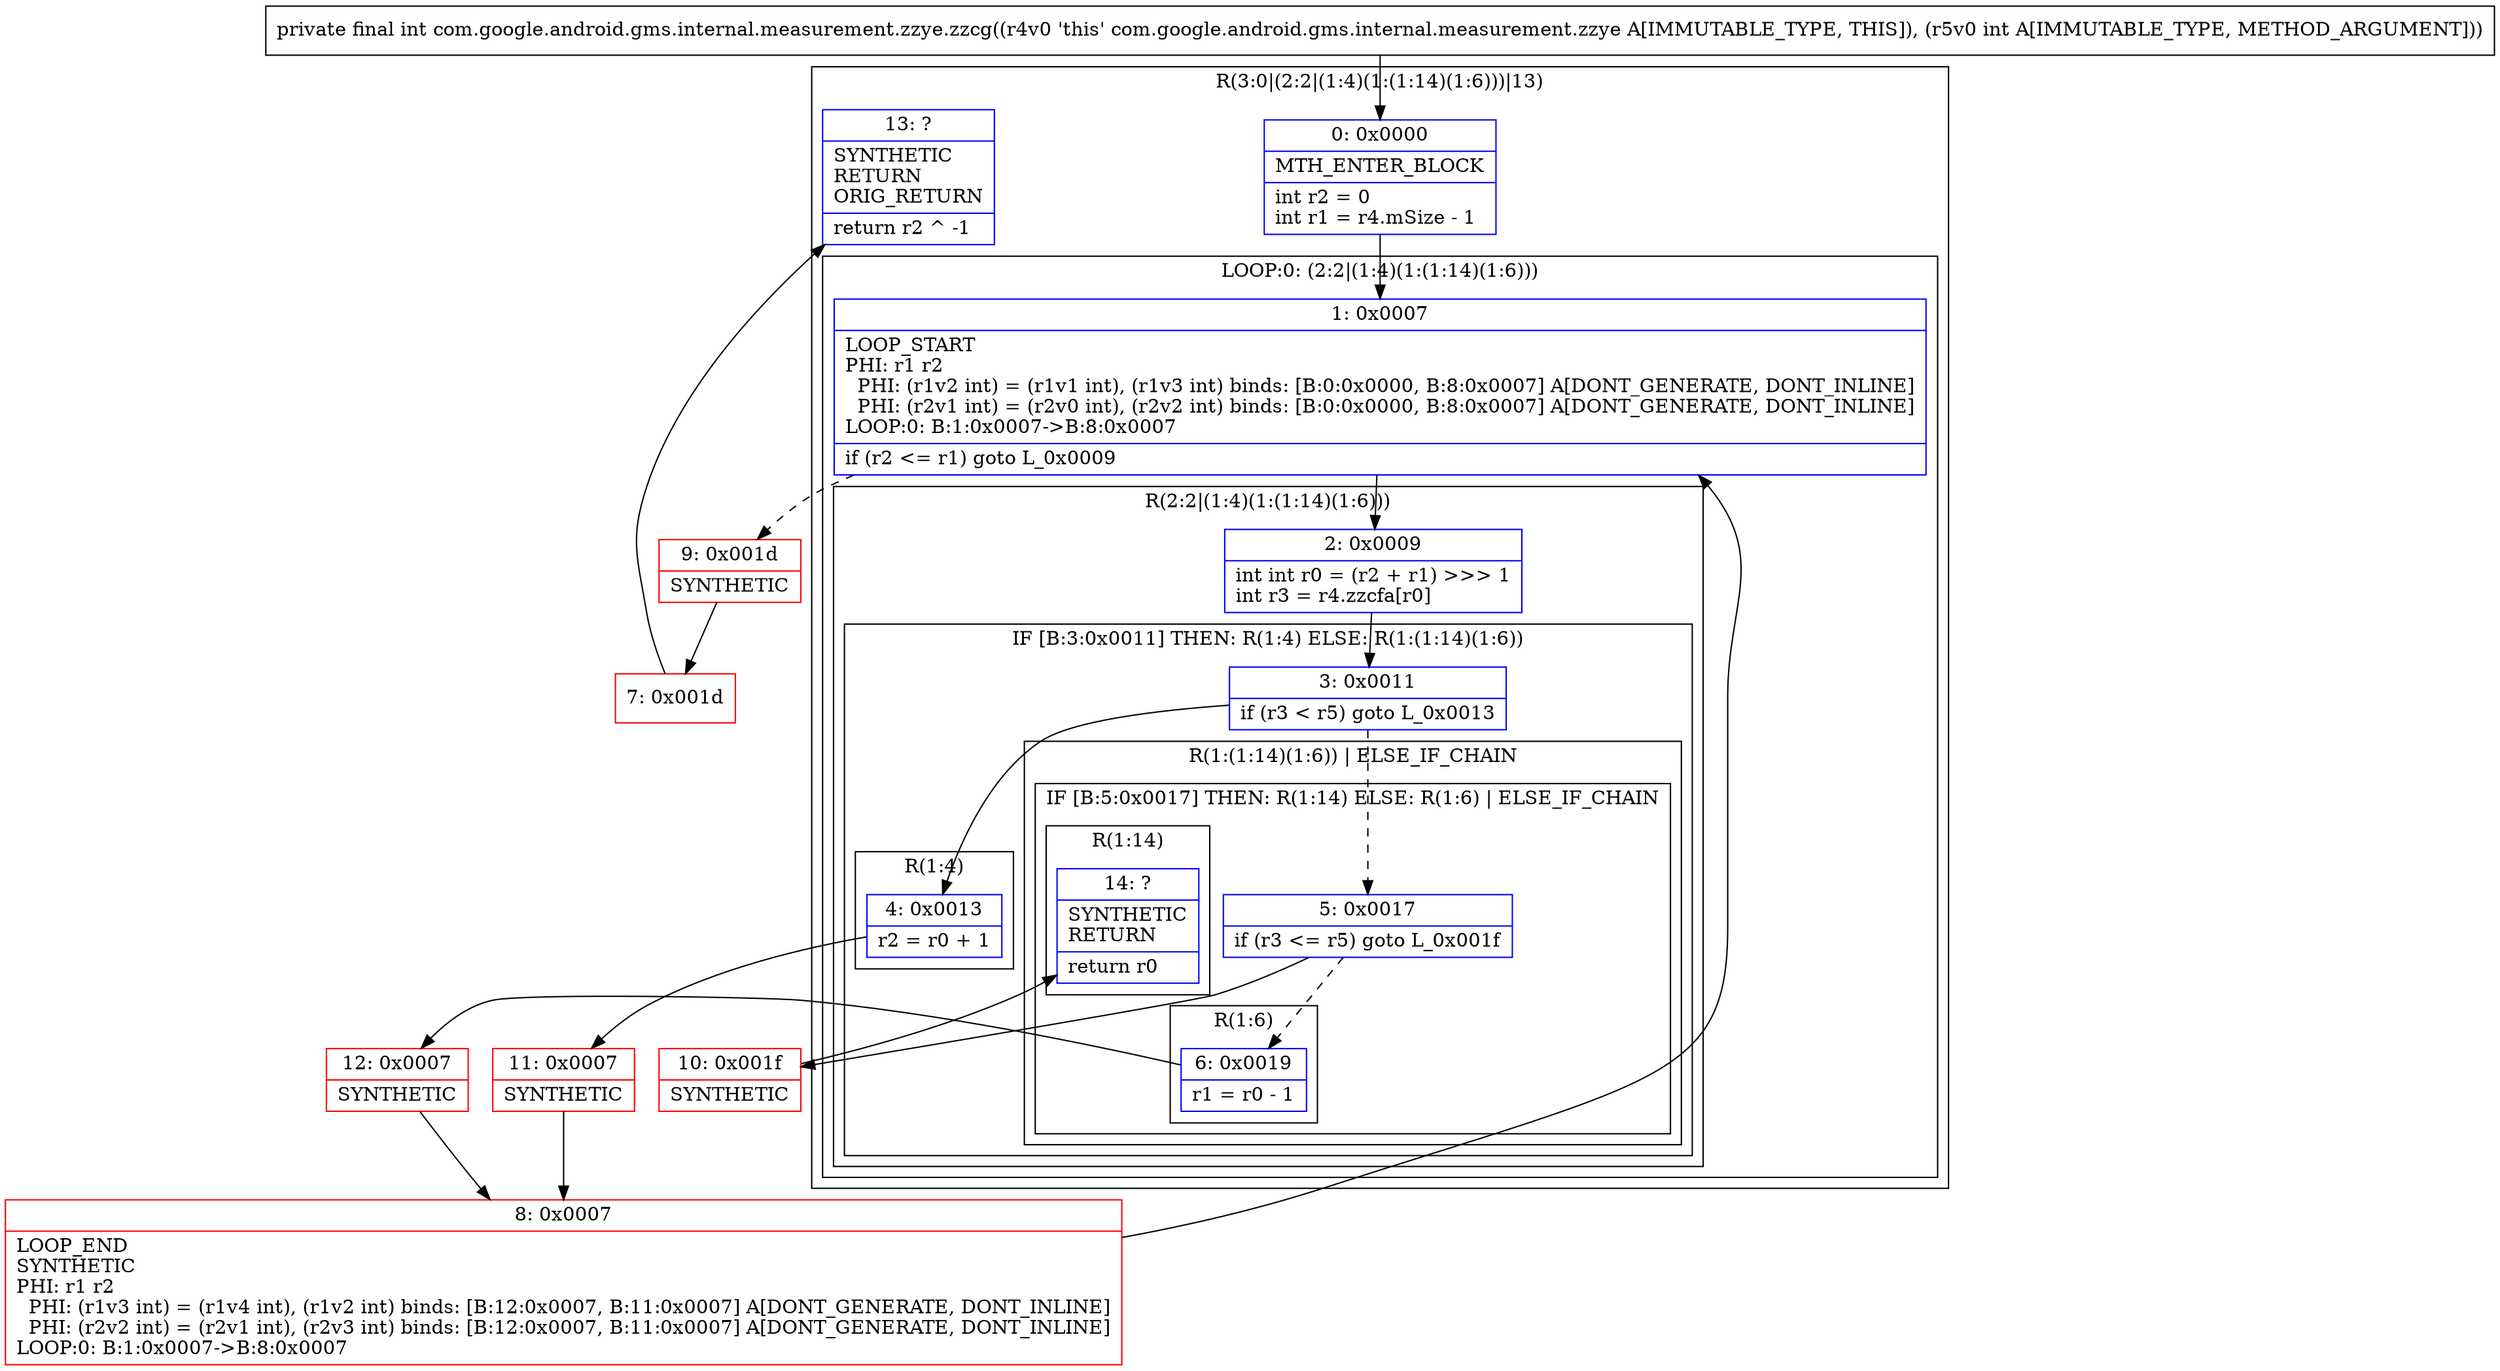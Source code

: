 digraph "CFG forcom.google.android.gms.internal.measurement.zzye.zzcg(I)I" {
subgraph cluster_Region_1815430153 {
label = "R(3:0|(2:2|(1:4)(1:(1:14)(1:6)))|13)";
node [shape=record,color=blue];
Node_0 [shape=record,label="{0\:\ 0x0000|MTH_ENTER_BLOCK\l|int r2 = 0\lint r1 = r4.mSize \- 1\l}"];
subgraph cluster_LoopRegion_310085851 {
label = "LOOP:0: (2:2|(1:4)(1:(1:14)(1:6)))";
node [shape=record,color=blue];
Node_1 [shape=record,label="{1\:\ 0x0007|LOOP_START\lPHI: r1 r2 \l  PHI: (r1v2 int) = (r1v1 int), (r1v3 int) binds: [B:0:0x0000, B:8:0x0007] A[DONT_GENERATE, DONT_INLINE]\l  PHI: (r2v1 int) = (r2v0 int), (r2v2 int) binds: [B:0:0x0000, B:8:0x0007] A[DONT_GENERATE, DONT_INLINE]\lLOOP:0: B:1:0x0007\-\>B:8:0x0007\l|if (r2 \<= r1) goto L_0x0009\l}"];
subgraph cluster_Region_1818304719 {
label = "R(2:2|(1:4)(1:(1:14)(1:6)))";
node [shape=record,color=blue];
Node_2 [shape=record,label="{2\:\ 0x0009|int int r0 = (r2 + r1) \>\>\> 1\lint r3 = r4.zzcfa[r0]\l}"];
subgraph cluster_IfRegion_1068383615 {
label = "IF [B:3:0x0011] THEN: R(1:4) ELSE: R(1:(1:14)(1:6))";
node [shape=record,color=blue];
Node_3 [shape=record,label="{3\:\ 0x0011|if (r3 \< r5) goto L_0x0013\l}"];
subgraph cluster_Region_946633492 {
label = "R(1:4)";
node [shape=record,color=blue];
Node_4 [shape=record,label="{4\:\ 0x0013|r2 = r0 + 1\l}"];
}
subgraph cluster_Region_185937733 {
label = "R(1:(1:14)(1:6)) | ELSE_IF_CHAIN\l";
node [shape=record,color=blue];
subgraph cluster_IfRegion_1521222941 {
label = "IF [B:5:0x0017] THEN: R(1:14) ELSE: R(1:6) | ELSE_IF_CHAIN\l";
node [shape=record,color=blue];
Node_5 [shape=record,label="{5\:\ 0x0017|if (r3 \<= r5) goto L_0x001f\l}"];
subgraph cluster_Region_1901940447 {
label = "R(1:14)";
node [shape=record,color=blue];
Node_14 [shape=record,label="{14\:\ ?|SYNTHETIC\lRETURN\l|return r0\l}"];
}
subgraph cluster_Region_716321862 {
label = "R(1:6)";
node [shape=record,color=blue];
Node_6 [shape=record,label="{6\:\ 0x0019|r1 = r0 \- 1\l}"];
}
}
}
}
}
}
Node_13 [shape=record,label="{13\:\ ?|SYNTHETIC\lRETURN\lORIG_RETURN\l|return r2 ^ \-1\l}"];
}
Node_7 [shape=record,color=red,label="{7\:\ 0x001d}"];
Node_8 [shape=record,color=red,label="{8\:\ 0x0007|LOOP_END\lSYNTHETIC\lPHI: r1 r2 \l  PHI: (r1v3 int) = (r1v4 int), (r1v2 int) binds: [B:12:0x0007, B:11:0x0007] A[DONT_GENERATE, DONT_INLINE]\l  PHI: (r2v2 int) = (r2v1 int), (r2v3 int) binds: [B:12:0x0007, B:11:0x0007] A[DONT_GENERATE, DONT_INLINE]\lLOOP:0: B:1:0x0007\-\>B:8:0x0007\l}"];
Node_9 [shape=record,color=red,label="{9\:\ 0x001d|SYNTHETIC\l}"];
Node_10 [shape=record,color=red,label="{10\:\ 0x001f|SYNTHETIC\l}"];
Node_11 [shape=record,color=red,label="{11\:\ 0x0007|SYNTHETIC\l}"];
Node_12 [shape=record,color=red,label="{12\:\ 0x0007|SYNTHETIC\l}"];
MethodNode[shape=record,label="{private final int com.google.android.gms.internal.measurement.zzye.zzcg((r4v0 'this' com.google.android.gms.internal.measurement.zzye A[IMMUTABLE_TYPE, THIS]), (r5v0 int A[IMMUTABLE_TYPE, METHOD_ARGUMENT])) }"];
MethodNode -> Node_0;
Node_0 -> Node_1;
Node_1 -> Node_2;
Node_1 -> Node_9[style=dashed];
Node_2 -> Node_3;
Node_3 -> Node_4;
Node_3 -> Node_5[style=dashed];
Node_4 -> Node_11;
Node_5 -> Node_6[style=dashed];
Node_5 -> Node_10;
Node_6 -> Node_12;
Node_7 -> Node_13;
Node_8 -> Node_1;
Node_9 -> Node_7;
Node_10 -> Node_14;
Node_11 -> Node_8;
Node_12 -> Node_8;
}

